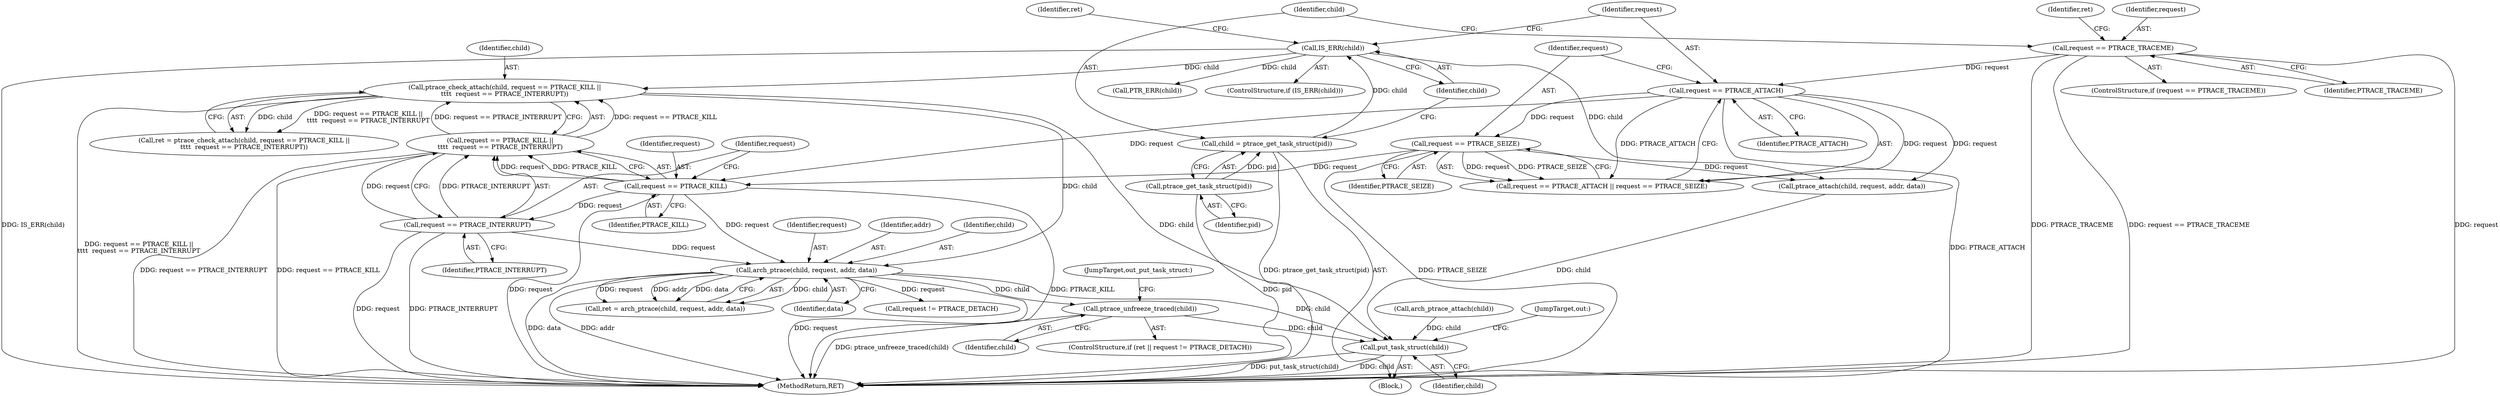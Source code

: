 digraph "0_linux_9899d11f654474d2d54ea52ceaa2a1f4db3abd68_0@API" {
"1000192" [label="(Call,ptrace_unfreeze_traced(child))"];
"1000181" [label="(Call,arch_ptrace(child, request, addr, data))"];
"1000165" [label="(Call,ptrace_check_attach(child, request == PTRACE_KILL ||\n\t\t\t\t  request == PTRACE_INTERRUPT))"];
"1000133" [label="(Call,IS_ERR(child))"];
"1000128" [label="(Call,child = ptrace_get_task_struct(pid))"];
"1000130" [label="(Call,ptrace_get_task_struct(pid))"];
"1000167" [label="(Call,request == PTRACE_KILL ||\n\t\t\t\t  request == PTRACE_INTERRUPT)"];
"1000168" [label="(Call,request == PTRACE_KILL)"];
"1000143" [label="(Call,request == PTRACE_ATTACH)"];
"1000115" [label="(Call,request == PTRACE_TRACEME)"];
"1000146" [label="(Call,request == PTRACE_SEIZE)"];
"1000171" [label="(Call,request == PTRACE_INTERRUPT)"];
"1000195" [label="(Call,put_task_struct(child))"];
"1000120" [label="(Identifier,ret)"];
"1000137" [label="(Identifier,ret)"];
"1000171" [label="(Call,request == PTRACE_INTERRUPT)"];
"1000147" [label="(Identifier,request)"];
"1000146" [label="(Call,request == PTRACE_SEIZE)"];
"1000193" [label="(Identifier,child)"];
"1000167" [label="(Call,request == PTRACE_KILL ||\n\t\t\t\t  request == PTRACE_INTERRUPT)"];
"1000160" [label="(Call,arch_ptrace_attach(child))"];
"1000129" [label="(Identifier,child)"];
"1000184" [label="(Identifier,addr)"];
"1000165" [label="(Call,ptrace_check_attach(child, request == PTRACE_KILL ||\n\t\t\t\t  request == PTRACE_INTERRUPT))"];
"1000197" [label="(JumpTarget,out:)"];
"1000152" [label="(Call,ptrace_attach(child, request, addr, data))"];
"1000189" [label="(Call,request != PTRACE_DETACH)"];
"1000192" [label="(Call,ptrace_unfreeze_traced(child))"];
"1000195" [label="(Call,put_task_struct(child))"];
"1000194" [label="(JumpTarget,out_put_task_struct:)"];
"1000182" [label="(Identifier,child)"];
"1000114" [label="(ControlStructure,if (request == PTRACE_TRACEME))"];
"1000181" [label="(Call,arch_ptrace(child, request, addr, data))"];
"1000163" [label="(Call,ret = ptrace_check_attach(child, request == PTRACE_KILL ||\n\t\t\t\t  request == PTRACE_INTERRUPT))"];
"1000170" [label="(Identifier,PTRACE_KILL)"];
"1000186" [label="(ControlStructure,if (ret || request != PTRACE_DETACH))"];
"1000143" [label="(Call,request == PTRACE_ATTACH)"];
"1000115" [label="(Call,request == PTRACE_TRACEME)"];
"1000131" [label="(Identifier,pid)"];
"1000132" [label="(ControlStructure,if (IS_ERR(child)))"];
"1000166" [label="(Identifier,child)"];
"1000200" [label="(MethodReturn,RET)"];
"1000148" [label="(Identifier,PTRACE_SEIZE)"];
"1000128" [label="(Call,child = ptrace_get_task_struct(pid))"];
"1000133" [label="(Call,IS_ERR(child))"];
"1000183" [label="(Identifier,request)"];
"1000116" [label="(Identifier,request)"];
"1000179" [label="(Call,ret = arch_ptrace(child, request, addr, data))"];
"1000138" [label="(Call,PTR_ERR(child))"];
"1000173" [label="(Identifier,PTRACE_INTERRUPT)"];
"1000111" [label="(Block,)"];
"1000134" [label="(Identifier,child)"];
"1000169" [label="(Identifier,request)"];
"1000145" [label="(Identifier,PTRACE_ATTACH)"];
"1000172" [label="(Identifier,request)"];
"1000142" [label="(Call,request == PTRACE_ATTACH || request == PTRACE_SEIZE)"];
"1000117" [label="(Identifier,PTRACE_TRACEME)"];
"1000196" [label="(Identifier,child)"];
"1000168" [label="(Call,request == PTRACE_KILL)"];
"1000185" [label="(Identifier,data)"];
"1000144" [label="(Identifier,request)"];
"1000130" [label="(Call,ptrace_get_task_struct(pid))"];
"1000192" -> "1000186"  [label="AST: "];
"1000192" -> "1000193"  [label="CFG: "];
"1000193" -> "1000192"  [label="AST: "];
"1000194" -> "1000192"  [label="CFG: "];
"1000192" -> "1000200"  [label="DDG: ptrace_unfreeze_traced(child)"];
"1000181" -> "1000192"  [label="DDG: child"];
"1000192" -> "1000195"  [label="DDG: child"];
"1000181" -> "1000179"  [label="AST: "];
"1000181" -> "1000185"  [label="CFG: "];
"1000182" -> "1000181"  [label="AST: "];
"1000183" -> "1000181"  [label="AST: "];
"1000184" -> "1000181"  [label="AST: "];
"1000185" -> "1000181"  [label="AST: "];
"1000179" -> "1000181"  [label="CFG: "];
"1000181" -> "1000200"  [label="DDG: data"];
"1000181" -> "1000200"  [label="DDG: addr"];
"1000181" -> "1000200"  [label="DDG: request"];
"1000181" -> "1000179"  [label="DDG: child"];
"1000181" -> "1000179"  [label="DDG: request"];
"1000181" -> "1000179"  [label="DDG: addr"];
"1000181" -> "1000179"  [label="DDG: data"];
"1000165" -> "1000181"  [label="DDG: child"];
"1000171" -> "1000181"  [label="DDG: request"];
"1000168" -> "1000181"  [label="DDG: request"];
"1000181" -> "1000189"  [label="DDG: request"];
"1000181" -> "1000195"  [label="DDG: child"];
"1000165" -> "1000163"  [label="AST: "];
"1000165" -> "1000167"  [label="CFG: "];
"1000166" -> "1000165"  [label="AST: "];
"1000167" -> "1000165"  [label="AST: "];
"1000163" -> "1000165"  [label="CFG: "];
"1000165" -> "1000200"  [label="DDG: request == PTRACE_KILL ||\n\t\t\t\t  request == PTRACE_INTERRUPT"];
"1000165" -> "1000163"  [label="DDG: child"];
"1000165" -> "1000163"  [label="DDG: request == PTRACE_KILL ||\n\t\t\t\t  request == PTRACE_INTERRUPT"];
"1000133" -> "1000165"  [label="DDG: child"];
"1000167" -> "1000165"  [label="DDG: request == PTRACE_KILL"];
"1000167" -> "1000165"  [label="DDG: request == PTRACE_INTERRUPT"];
"1000165" -> "1000195"  [label="DDG: child"];
"1000133" -> "1000132"  [label="AST: "];
"1000133" -> "1000134"  [label="CFG: "];
"1000134" -> "1000133"  [label="AST: "];
"1000137" -> "1000133"  [label="CFG: "];
"1000144" -> "1000133"  [label="CFG: "];
"1000133" -> "1000200"  [label="DDG: IS_ERR(child)"];
"1000128" -> "1000133"  [label="DDG: child"];
"1000133" -> "1000138"  [label="DDG: child"];
"1000133" -> "1000152"  [label="DDG: child"];
"1000128" -> "1000111"  [label="AST: "];
"1000128" -> "1000130"  [label="CFG: "];
"1000129" -> "1000128"  [label="AST: "];
"1000130" -> "1000128"  [label="AST: "];
"1000134" -> "1000128"  [label="CFG: "];
"1000128" -> "1000200"  [label="DDG: ptrace_get_task_struct(pid)"];
"1000130" -> "1000128"  [label="DDG: pid"];
"1000130" -> "1000131"  [label="CFG: "];
"1000131" -> "1000130"  [label="AST: "];
"1000130" -> "1000200"  [label="DDG: pid"];
"1000167" -> "1000168"  [label="CFG: "];
"1000167" -> "1000171"  [label="CFG: "];
"1000168" -> "1000167"  [label="AST: "];
"1000171" -> "1000167"  [label="AST: "];
"1000167" -> "1000200"  [label="DDG: request == PTRACE_KILL"];
"1000167" -> "1000200"  [label="DDG: request == PTRACE_INTERRUPT"];
"1000168" -> "1000167"  [label="DDG: request"];
"1000168" -> "1000167"  [label="DDG: PTRACE_KILL"];
"1000171" -> "1000167"  [label="DDG: request"];
"1000171" -> "1000167"  [label="DDG: PTRACE_INTERRUPT"];
"1000168" -> "1000170"  [label="CFG: "];
"1000169" -> "1000168"  [label="AST: "];
"1000170" -> "1000168"  [label="AST: "];
"1000172" -> "1000168"  [label="CFG: "];
"1000168" -> "1000200"  [label="DDG: request"];
"1000168" -> "1000200"  [label="DDG: PTRACE_KILL"];
"1000143" -> "1000168"  [label="DDG: request"];
"1000146" -> "1000168"  [label="DDG: request"];
"1000168" -> "1000171"  [label="DDG: request"];
"1000143" -> "1000142"  [label="AST: "];
"1000143" -> "1000145"  [label="CFG: "];
"1000144" -> "1000143"  [label="AST: "];
"1000145" -> "1000143"  [label="AST: "];
"1000147" -> "1000143"  [label="CFG: "];
"1000142" -> "1000143"  [label="CFG: "];
"1000143" -> "1000200"  [label="DDG: PTRACE_ATTACH"];
"1000143" -> "1000142"  [label="DDG: request"];
"1000143" -> "1000142"  [label="DDG: PTRACE_ATTACH"];
"1000115" -> "1000143"  [label="DDG: request"];
"1000143" -> "1000146"  [label="DDG: request"];
"1000143" -> "1000152"  [label="DDG: request"];
"1000115" -> "1000114"  [label="AST: "];
"1000115" -> "1000117"  [label="CFG: "];
"1000116" -> "1000115"  [label="AST: "];
"1000117" -> "1000115"  [label="AST: "];
"1000120" -> "1000115"  [label="CFG: "];
"1000129" -> "1000115"  [label="CFG: "];
"1000115" -> "1000200"  [label="DDG: PTRACE_TRACEME"];
"1000115" -> "1000200"  [label="DDG: request == PTRACE_TRACEME"];
"1000115" -> "1000200"  [label="DDG: request"];
"1000146" -> "1000142"  [label="AST: "];
"1000146" -> "1000148"  [label="CFG: "];
"1000147" -> "1000146"  [label="AST: "];
"1000148" -> "1000146"  [label="AST: "];
"1000142" -> "1000146"  [label="CFG: "];
"1000146" -> "1000200"  [label="DDG: PTRACE_SEIZE"];
"1000146" -> "1000142"  [label="DDG: request"];
"1000146" -> "1000142"  [label="DDG: PTRACE_SEIZE"];
"1000146" -> "1000152"  [label="DDG: request"];
"1000171" -> "1000173"  [label="CFG: "];
"1000172" -> "1000171"  [label="AST: "];
"1000173" -> "1000171"  [label="AST: "];
"1000171" -> "1000200"  [label="DDG: request"];
"1000171" -> "1000200"  [label="DDG: PTRACE_INTERRUPT"];
"1000195" -> "1000111"  [label="AST: "];
"1000195" -> "1000196"  [label="CFG: "];
"1000196" -> "1000195"  [label="AST: "];
"1000197" -> "1000195"  [label="CFG: "];
"1000195" -> "1000200"  [label="DDG: put_task_struct(child)"];
"1000195" -> "1000200"  [label="DDG: child"];
"1000152" -> "1000195"  [label="DDG: child"];
"1000160" -> "1000195"  [label="DDG: child"];
}
